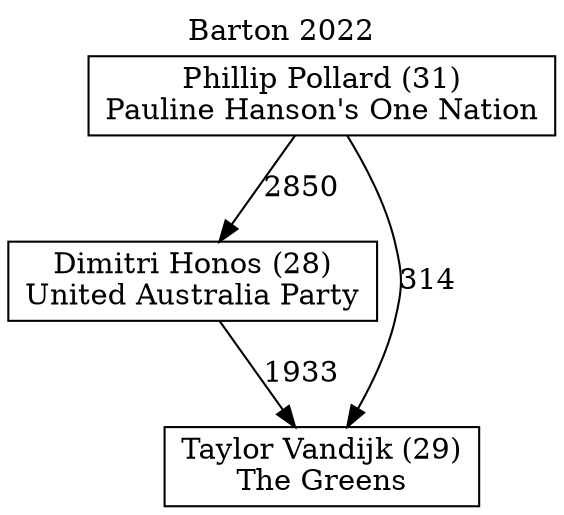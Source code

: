 // House preference flow
digraph "Taylor Vandijk (29)_Barton_2022" {
	graph [label="Barton 2022" labelloc=t mclimit=10]
	node [shape=box]
	"Dimitri Honos (28)" [label="Dimitri Honos (28)
United Australia Party"]
	"Phillip Pollard (31)" [label="Phillip Pollard (31)
Pauline Hanson's One Nation"]
	"Taylor Vandijk (29)" [label="Taylor Vandijk (29)
The Greens"]
	"Dimitri Honos (28)" -> "Taylor Vandijk (29)" [label=1933]
	"Phillip Pollard (31)" -> "Dimitri Honos (28)" [label=2850]
	"Phillip Pollard (31)" -> "Taylor Vandijk (29)" [label=314]
}
